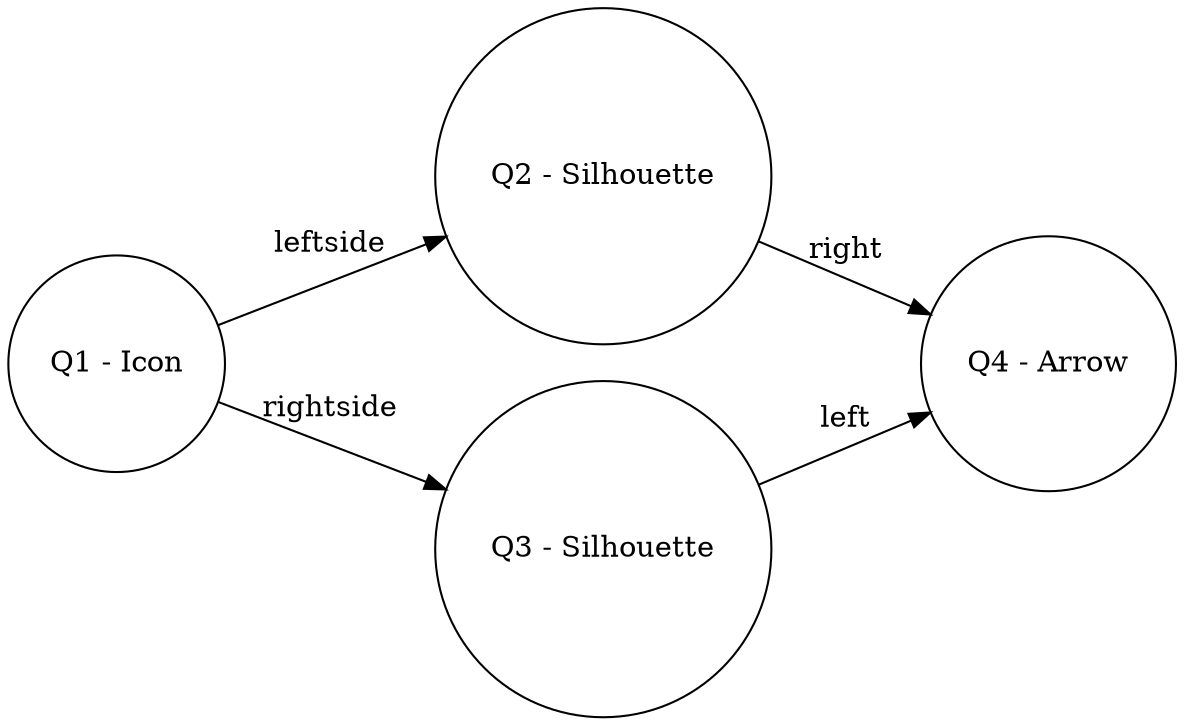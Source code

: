 digraph "Feature Structure" {
	rankdir=LR size="8,5"
	node [shape=circle]
	"Q1 - Icon"
	"Q2 - Silhouette"
	"Q3 - Silhouette"
	"Q4 - Arrow"
	"Q1 - Icon" -> "Q2 - Silhouette" [label=leftside]
	"Q2 - Silhouette" -> "Q4 - Arrow" [label=right]
	"Q1 - Icon" -> "Q3 - Silhouette" [label=rightside]
	"Q3 - Silhouette" -> "Q4 - Arrow" [label=left]
}
